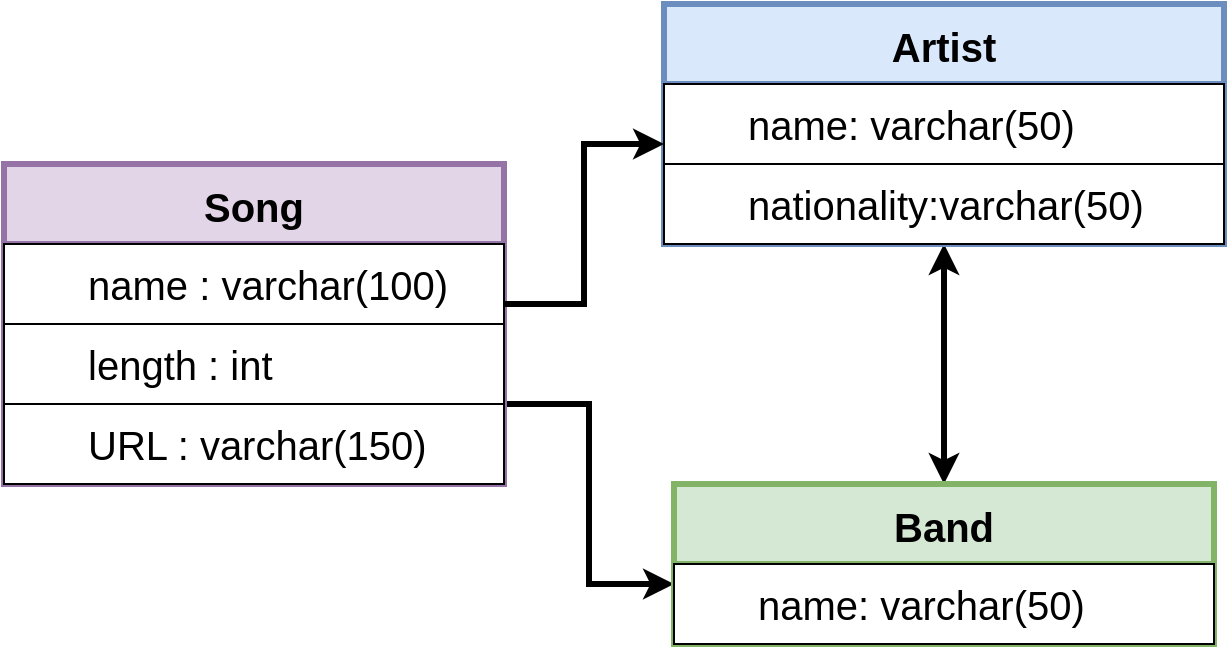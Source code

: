 <mxfile version="20.3.0" type="device"><diagram id="R2lEEEUBdFMjLlhIrx00" name="Page-1"><mxGraphModel dx="1421" dy="904" grid="1" gridSize="10" guides="1" tooltips="1" connect="1" arrows="1" fold="1" page="1" pageScale="1" pageWidth="850" pageHeight="1100" math="0" shadow="0" extFonts="Permanent Marker^https://fonts.googleapis.com/css?family=Permanent+Marker"><root><mxCell id="0"/><mxCell id="1" parent="0"/><mxCell id="Isa5aubhiLTRf-CYHfKA-21" style="edgeStyle=orthogonalEdgeStyle;rounded=0;orthogonalLoop=1;jettySize=auto;html=1;exitX=1;exitY=0.75;exitDx=0;exitDy=0;entryX=0;entryY=0.25;entryDx=0;entryDy=0;strokeWidth=3;fontSize=20;startArrow=none;startFill=0;" edge="1" parent="1" source="Isa5aubhiLTRf-CYHfKA-2" target="Isa5aubhiLTRf-CYHfKA-12"><mxGeometry relative="1" as="geometry"/></mxCell><mxCell id="Isa5aubhiLTRf-CYHfKA-2" value="Song" style="swimlane;fontSize=20;startSize=40;strokeWidth=3;fillColor=#e1d5e7;strokeColor=#9673a6;" vertex="1" parent="1"><mxGeometry x="40" y="120" width="250" height="160" as="geometry"><mxRectangle x="40" y="40" width="90" height="40" as="alternateBounds"/></mxGeometry></mxCell><mxCell id="Isa5aubhiLTRf-CYHfKA-4" value="&lt;blockquote style=&quot;margin: 0 0 0 40px; border: none; padding: 0px;&quot;&gt;name : varchar(100)&lt;/blockquote&gt;" style="rounded=0;whiteSpace=wrap;html=1;fontSize=20;align=left;" vertex="1" parent="Isa5aubhiLTRf-CYHfKA-2"><mxGeometry y="40" width="250" height="40" as="geometry"/></mxCell><mxCell id="Isa5aubhiLTRf-CYHfKA-5" value="&lt;blockquote style=&quot;margin: 0 0 0 40px; border: none; padding: 0px;&quot;&gt;length : int&lt;/blockquote&gt;" style="rounded=0;whiteSpace=wrap;html=1;fontSize=20;align=left;" vertex="1" parent="Isa5aubhiLTRf-CYHfKA-2"><mxGeometry y="80" width="250" height="40" as="geometry"/></mxCell><mxCell id="Isa5aubhiLTRf-CYHfKA-6" value="&lt;blockquote style=&quot;margin: 0 0 0 40px; border: none; padding: 0px;&quot;&gt;URL : varchar(150)&lt;/blockquote&gt;" style="rounded=0;whiteSpace=wrap;html=1;fontSize=20;align=left;" vertex="1" parent="Isa5aubhiLTRf-CYHfKA-2"><mxGeometry y="120" width="250" height="40" as="geometry"/></mxCell><mxCell id="Isa5aubhiLTRf-CYHfKA-18" style="edgeStyle=orthogonalEdgeStyle;rounded=0;orthogonalLoop=1;jettySize=auto;html=1;exitX=0.5;exitY=1;exitDx=0;exitDy=0;entryX=0.5;entryY=0;entryDx=0;entryDy=0;fontSize=20;startArrow=classic;startFill=1;strokeWidth=3;" edge="1" parent="1" source="Isa5aubhiLTRf-CYHfKA-7" target="Isa5aubhiLTRf-CYHfKA-11"><mxGeometry relative="1" as="geometry"/></mxCell><mxCell id="Isa5aubhiLTRf-CYHfKA-7" value="Artist" style="swimlane;fontSize=20;startSize=40;strokeWidth=3;fillColor=#dae8fc;strokeColor=#6c8ebf;" vertex="1" parent="1"><mxGeometry x="370" y="40" width="280" height="120" as="geometry"><mxRectangle x="280" y="40" width="90" height="40" as="alternateBounds"/></mxGeometry></mxCell><mxCell id="Isa5aubhiLTRf-CYHfKA-8" value="&lt;blockquote style=&quot;margin: 0 0 0 40px; border: none; padding: 0px;&quot;&gt;name: varchar(50)&lt;/blockquote&gt;" style="rounded=0;whiteSpace=wrap;html=1;fontSize=20;align=left;" vertex="1" parent="Isa5aubhiLTRf-CYHfKA-7"><mxGeometry y="40" width="280" height="40" as="geometry"/></mxCell><mxCell id="Isa5aubhiLTRf-CYHfKA-9" value="&lt;blockquote style=&quot;margin: 0 0 0 40px; border: none; padding: 0px;&quot;&gt;nationality:varchar(50)&lt;/blockquote&gt;" style="rounded=0;whiteSpace=wrap;html=1;fontSize=20;align=left;" vertex="1" parent="Isa5aubhiLTRf-CYHfKA-7"><mxGeometry y="80" width="280" height="40" as="geometry"/></mxCell><mxCell id="Isa5aubhiLTRf-CYHfKA-11" value="Band" style="swimlane;fontSize=20;startSize=40;strokeWidth=3;fillColor=#d5e8d4;strokeColor=#82b366;" vertex="1" parent="1"><mxGeometry x="375" y="280" width="270" height="80" as="geometry"><mxRectangle x="520" y="40" width="90" height="40" as="alternateBounds"/></mxGeometry></mxCell><mxCell id="Isa5aubhiLTRf-CYHfKA-12" value="&lt;blockquote style=&quot;margin: 0 0 0 40px; border: none; padding: 0px;&quot;&gt;name: varchar(50)&lt;/blockquote&gt;" style="rounded=0;whiteSpace=wrap;html=1;fontSize=20;align=left;" vertex="1" parent="Isa5aubhiLTRf-CYHfKA-11"><mxGeometry y="40" width="270" height="40" as="geometry"/></mxCell><mxCell id="Isa5aubhiLTRf-CYHfKA-20" style="edgeStyle=orthogonalEdgeStyle;rounded=0;orthogonalLoop=1;jettySize=auto;html=1;exitX=1;exitY=0.75;exitDx=0;exitDy=0;entryX=0;entryY=0.75;entryDx=0;entryDy=0;strokeWidth=3;fontSize=20;startArrow=none;startFill=0;" edge="1" parent="1" source="Isa5aubhiLTRf-CYHfKA-4" target="Isa5aubhiLTRf-CYHfKA-8"><mxGeometry relative="1" as="geometry"/></mxCell></root></mxGraphModel></diagram></mxfile>